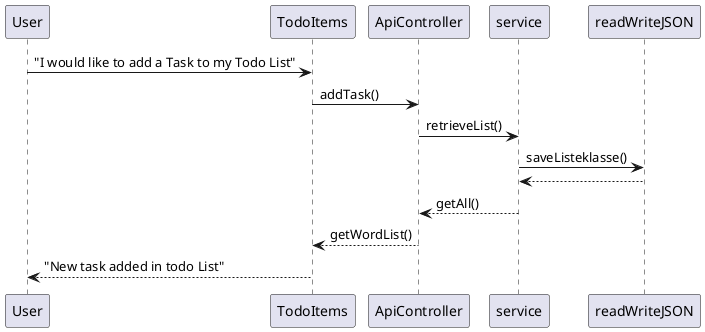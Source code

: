 @startuml
User -> TodoItems: "I would like to add a Task to my Todo List"
TodoItems -> ApiController: addTask()
ApiController -> service: retrieveList()
service -> readWriteJSON: saveListeklasse()
readWriteJSON --> service: 
service --> ApiController: getAll()
ApiController --> TodoItems: getWordList()
TodoItems --> User: "New task added in todo List"
@enduml